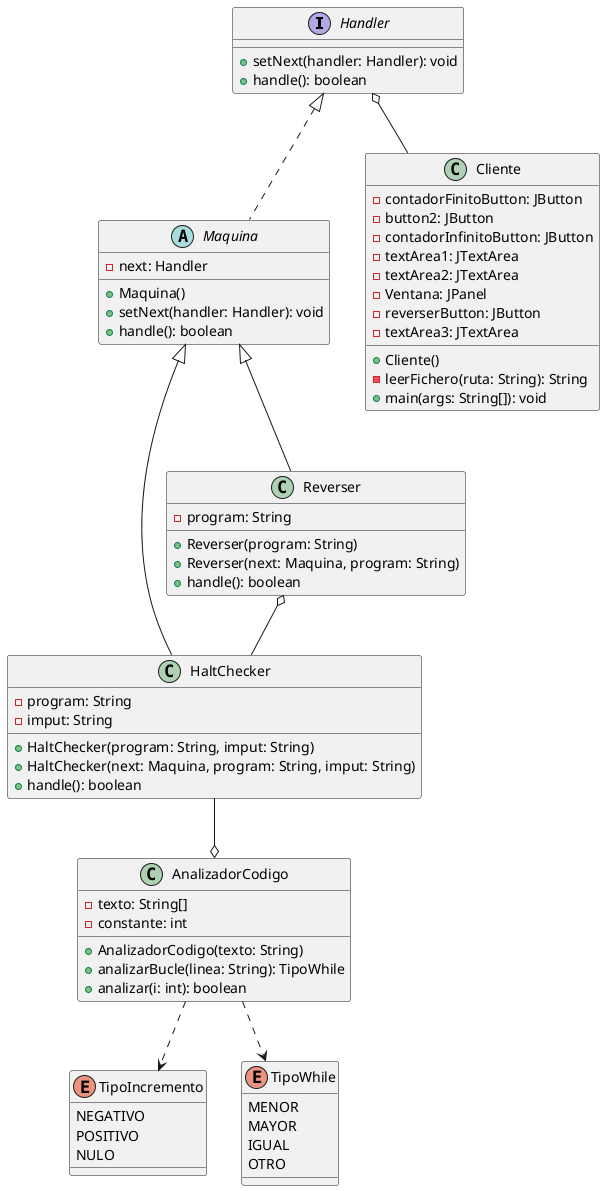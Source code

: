@startuml
@startuml

interface Handler {
    +setNext(handler: Handler): void
    +handle(): boolean
}

abstract class Maquina {
    -next: Handler
    +Maquina()
    +setNext(handler: Handler): void
    +handle(): boolean
}

class HaltChecker {
    -program: String
    -imput: String
    +HaltChecker(program: String, imput: String)
    +HaltChecker(next: Maquina, program: String, imput: String)
    +handle(): boolean
}

class Reverser {
    -program: String
    +Reverser(program: String)
    +Reverser(next: Maquina, program: String)
    +handle(): boolean
}

enum TipoIncremento {
    NEGATIVO
    POSITIVO
    NULO
}

enum TipoWhile {
    MENOR
    MAYOR
    IGUAL
    OTRO
}

class AnalizadorCodigo {
    -texto: String[]
    -constante: int
    +AnalizadorCodigo(texto: String)
    +analizarBucle(linea: String): TipoWhile
    +analizar(i: int): boolean
}

class Cliente {
    -contadorFinitoButton: JButton
    -button2: JButton
    -contadorInfinitoButton: JButton
    -textArea1: JTextArea
    -textArea2: JTextArea
    -Ventana: JPanel
    -reverserButton: JButton
    -textArea3: JTextArea
    +Cliente()
    -leerFichero(ruta: String): String
    +main(args: String[]): void
}

Handler <|.. Maquina
Maquina <|-- HaltChecker
Maquina <|-- Reverser
Reverser o-- HaltChecker
HaltChecker --o AnalizadorCodigo
Handler o-- Cliente
AnalizadorCodigo ..> TipoIncremento
AnalizadorCodigo ..> TipoWhile

@enduml

@enduml